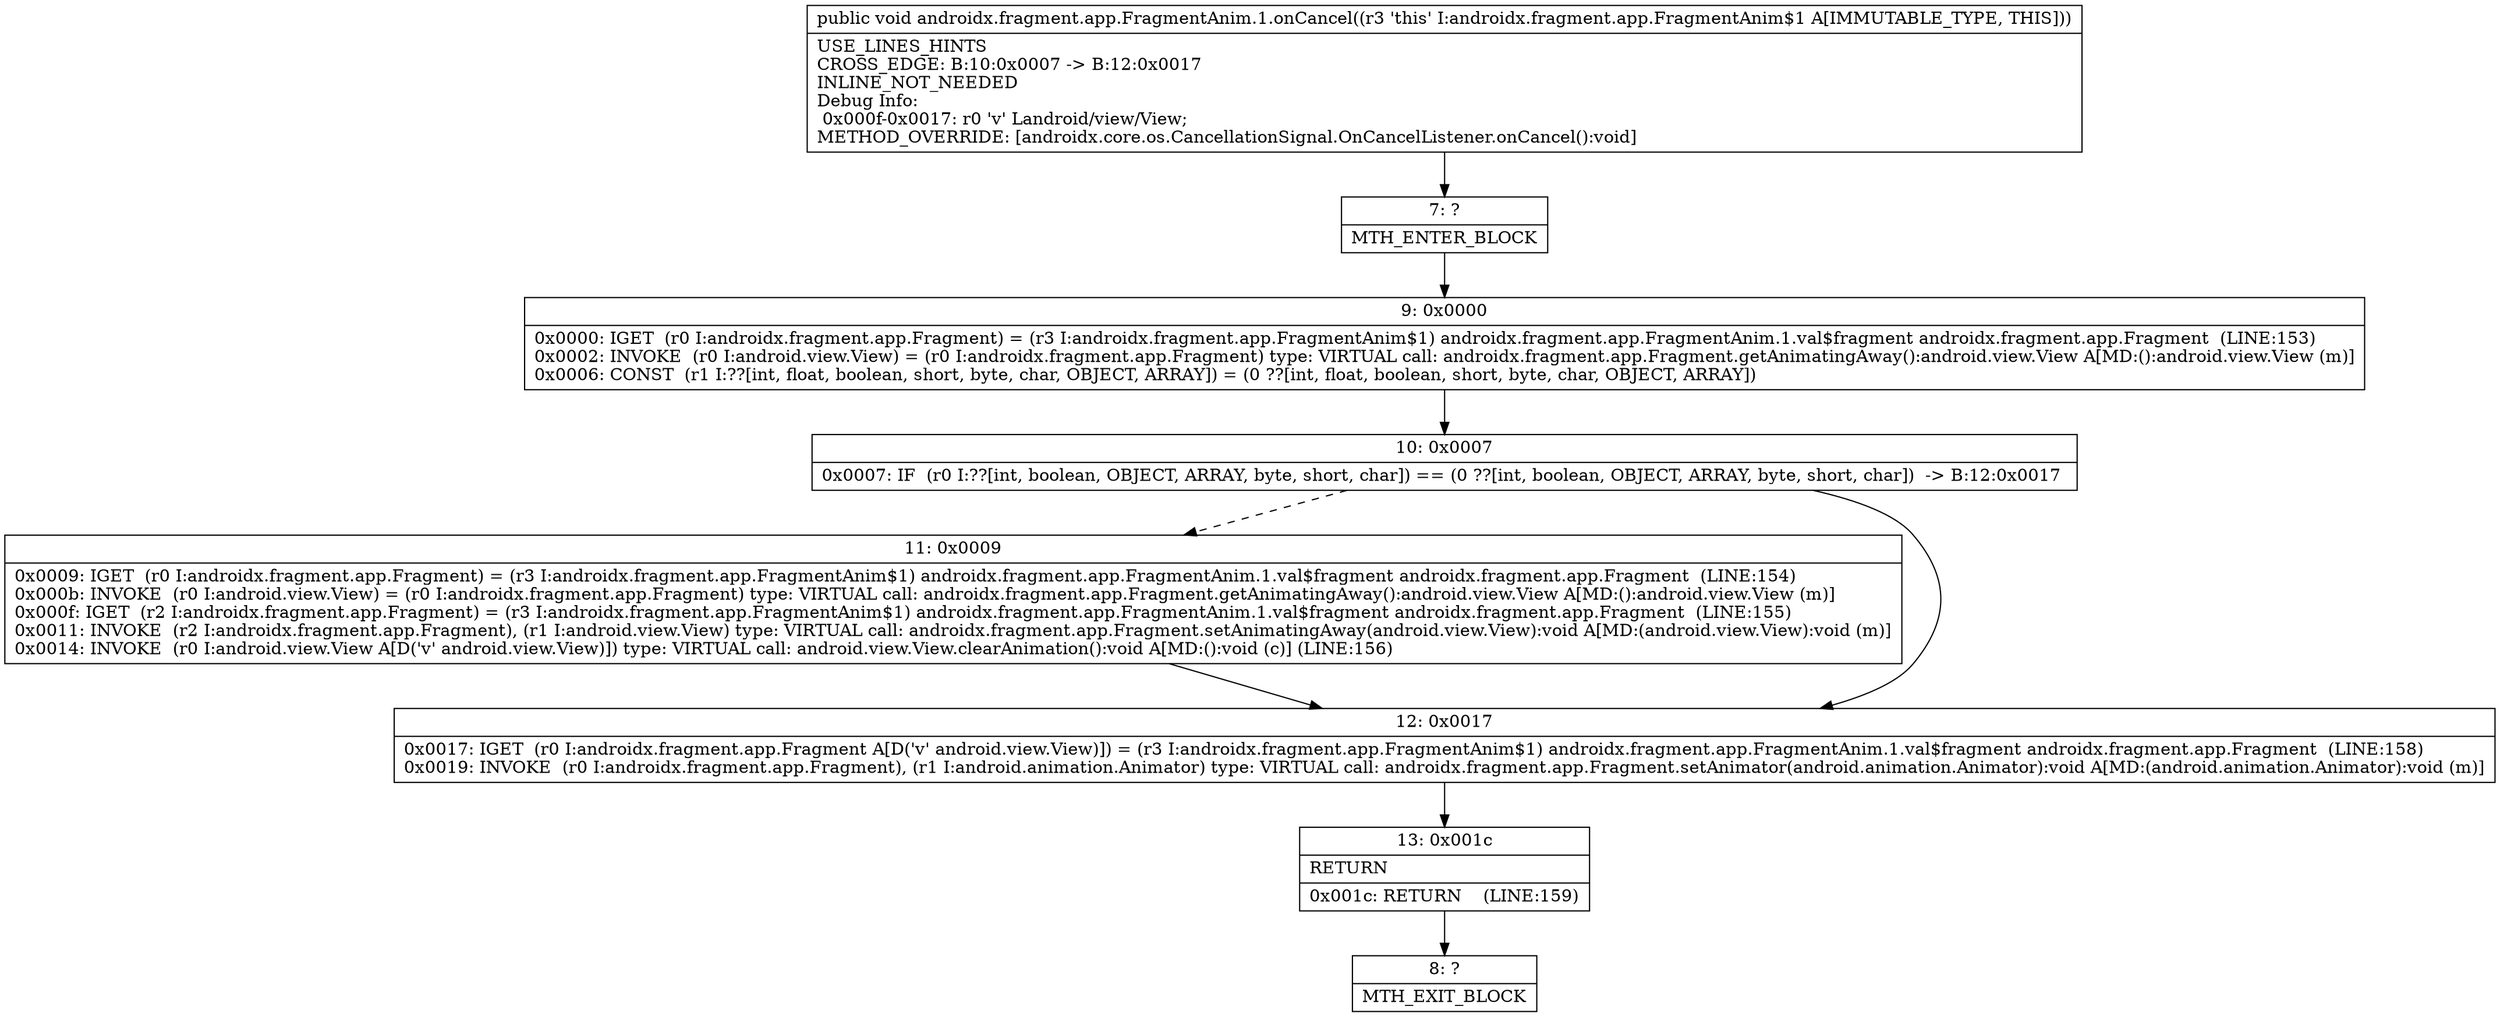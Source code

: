 digraph "CFG forandroidx.fragment.app.FragmentAnim.1.onCancel()V" {
Node_7 [shape=record,label="{7\:\ ?|MTH_ENTER_BLOCK\l}"];
Node_9 [shape=record,label="{9\:\ 0x0000|0x0000: IGET  (r0 I:androidx.fragment.app.Fragment) = (r3 I:androidx.fragment.app.FragmentAnim$1) androidx.fragment.app.FragmentAnim.1.val$fragment androidx.fragment.app.Fragment  (LINE:153)\l0x0002: INVOKE  (r0 I:android.view.View) = (r0 I:androidx.fragment.app.Fragment) type: VIRTUAL call: androidx.fragment.app.Fragment.getAnimatingAway():android.view.View A[MD:():android.view.View (m)]\l0x0006: CONST  (r1 I:??[int, float, boolean, short, byte, char, OBJECT, ARRAY]) = (0 ??[int, float, boolean, short, byte, char, OBJECT, ARRAY]) \l}"];
Node_10 [shape=record,label="{10\:\ 0x0007|0x0007: IF  (r0 I:??[int, boolean, OBJECT, ARRAY, byte, short, char]) == (0 ??[int, boolean, OBJECT, ARRAY, byte, short, char])  \-\> B:12:0x0017 \l}"];
Node_11 [shape=record,label="{11\:\ 0x0009|0x0009: IGET  (r0 I:androidx.fragment.app.Fragment) = (r3 I:androidx.fragment.app.FragmentAnim$1) androidx.fragment.app.FragmentAnim.1.val$fragment androidx.fragment.app.Fragment  (LINE:154)\l0x000b: INVOKE  (r0 I:android.view.View) = (r0 I:androidx.fragment.app.Fragment) type: VIRTUAL call: androidx.fragment.app.Fragment.getAnimatingAway():android.view.View A[MD:():android.view.View (m)]\l0x000f: IGET  (r2 I:androidx.fragment.app.Fragment) = (r3 I:androidx.fragment.app.FragmentAnim$1) androidx.fragment.app.FragmentAnim.1.val$fragment androidx.fragment.app.Fragment  (LINE:155)\l0x0011: INVOKE  (r2 I:androidx.fragment.app.Fragment), (r1 I:android.view.View) type: VIRTUAL call: androidx.fragment.app.Fragment.setAnimatingAway(android.view.View):void A[MD:(android.view.View):void (m)]\l0x0014: INVOKE  (r0 I:android.view.View A[D('v' android.view.View)]) type: VIRTUAL call: android.view.View.clearAnimation():void A[MD:():void (c)] (LINE:156)\l}"];
Node_12 [shape=record,label="{12\:\ 0x0017|0x0017: IGET  (r0 I:androidx.fragment.app.Fragment A[D('v' android.view.View)]) = (r3 I:androidx.fragment.app.FragmentAnim$1) androidx.fragment.app.FragmentAnim.1.val$fragment androidx.fragment.app.Fragment  (LINE:158)\l0x0019: INVOKE  (r0 I:androidx.fragment.app.Fragment), (r1 I:android.animation.Animator) type: VIRTUAL call: androidx.fragment.app.Fragment.setAnimator(android.animation.Animator):void A[MD:(android.animation.Animator):void (m)]\l}"];
Node_13 [shape=record,label="{13\:\ 0x001c|RETURN\l|0x001c: RETURN    (LINE:159)\l}"];
Node_8 [shape=record,label="{8\:\ ?|MTH_EXIT_BLOCK\l}"];
MethodNode[shape=record,label="{public void androidx.fragment.app.FragmentAnim.1.onCancel((r3 'this' I:androidx.fragment.app.FragmentAnim$1 A[IMMUTABLE_TYPE, THIS]))  | USE_LINES_HINTS\lCROSS_EDGE: B:10:0x0007 \-\> B:12:0x0017\lINLINE_NOT_NEEDED\lDebug Info:\l  0x000f\-0x0017: r0 'v' Landroid\/view\/View;\lMETHOD_OVERRIDE: [androidx.core.os.CancellationSignal.OnCancelListener.onCancel():void]\l}"];
MethodNode -> Node_7;Node_7 -> Node_9;
Node_9 -> Node_10;
Node_10 -> Node_11[style=dashed];
Node_10 -> Node_12;
Node_11 -> Node_12;
Node_12 -> Node_13;
Node_13 -> Node_8;
}


